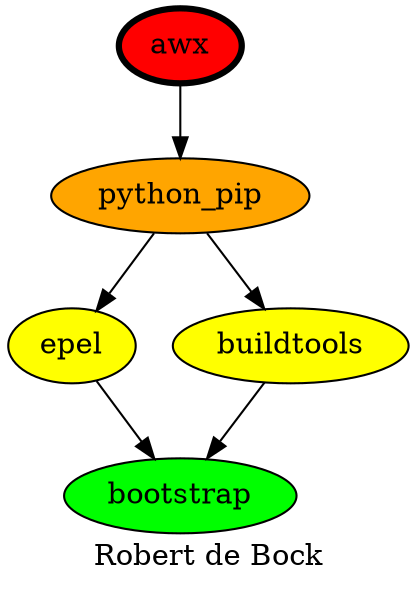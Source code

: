 digraph PhiloDilemma {
  label = "Robert de Bock" ;
  overlap=false
  {
    bootstrap [fillcolor=green style=filled]
    epel [fillcolor=yellow style=filled]
    "python_pip" [fillcolor=orange style=filled]
    buildtools [fillcolor=yellow style=filled]
    awx [fillcolor=red style=filled penwidth=3]
  }
  awx -> "python_pip"
  "python_pip" -> {buildtools epel}
  {buildtools epel} -> bootstrap
}
